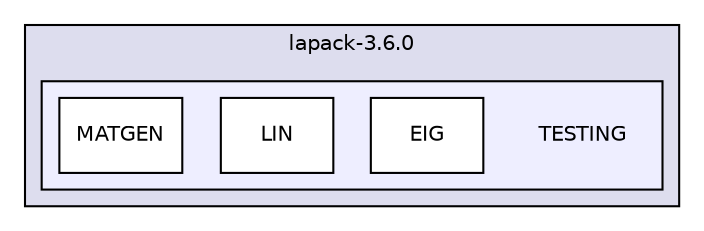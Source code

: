 digraph "libs/lapack-3.6.0/TESTING" {
  compound=true
  node [ fontsize="10", fontname="Helvetica"];
  edge [ labelfontsize="10", labelfontname="Helvetica"];
  subgraph clusterdir_a32803a16a32b93014bb8ac0a66b497d {
    graph [ bgcolor="#ddddee", pencolor="black", label="lapack-3.6.0" fontname="Helvetica", fontsize="10", URL="dir_a32803a16a32b93014bb8ac0a66b497d.html"]
  subgraph clusterdir_f108907345ebaf3e552340ee850d5196 {
    graph [ bgcolor="#eeeeff", pencolor="black", label="" URL="dir_f108907345ebaf3e552340ee850d5196.html"];
    dir_f108907345ebaf3e552340ee850d5196 [shape=plaintext label="TESTING"];
    dir_f4b34a126ee0c58623a505d1c0f7881f [shape=box label="EIG" color="black" fillcolor="white" style="filled" URL="dir_f4b34a126ee0c58623a505d1c0f7881f.html"];
    dir_ee29ad9703b9ef9f8573d9efeb0902ce [shape=box label="LIN" color="black" fillcolor="white" style="filled" URL="dir_ee29ad9703b9ef9f8573d9efeb0902ce.html"];
    dir_167e75301f0a50af20c84dfaf471fd68 [shape=box label="MATGEN" color="black" fillcolor="white" style="filled" URL="dir_167e75301f0a50af20c84dfaf471fd68.html"];
  }
  }
}

